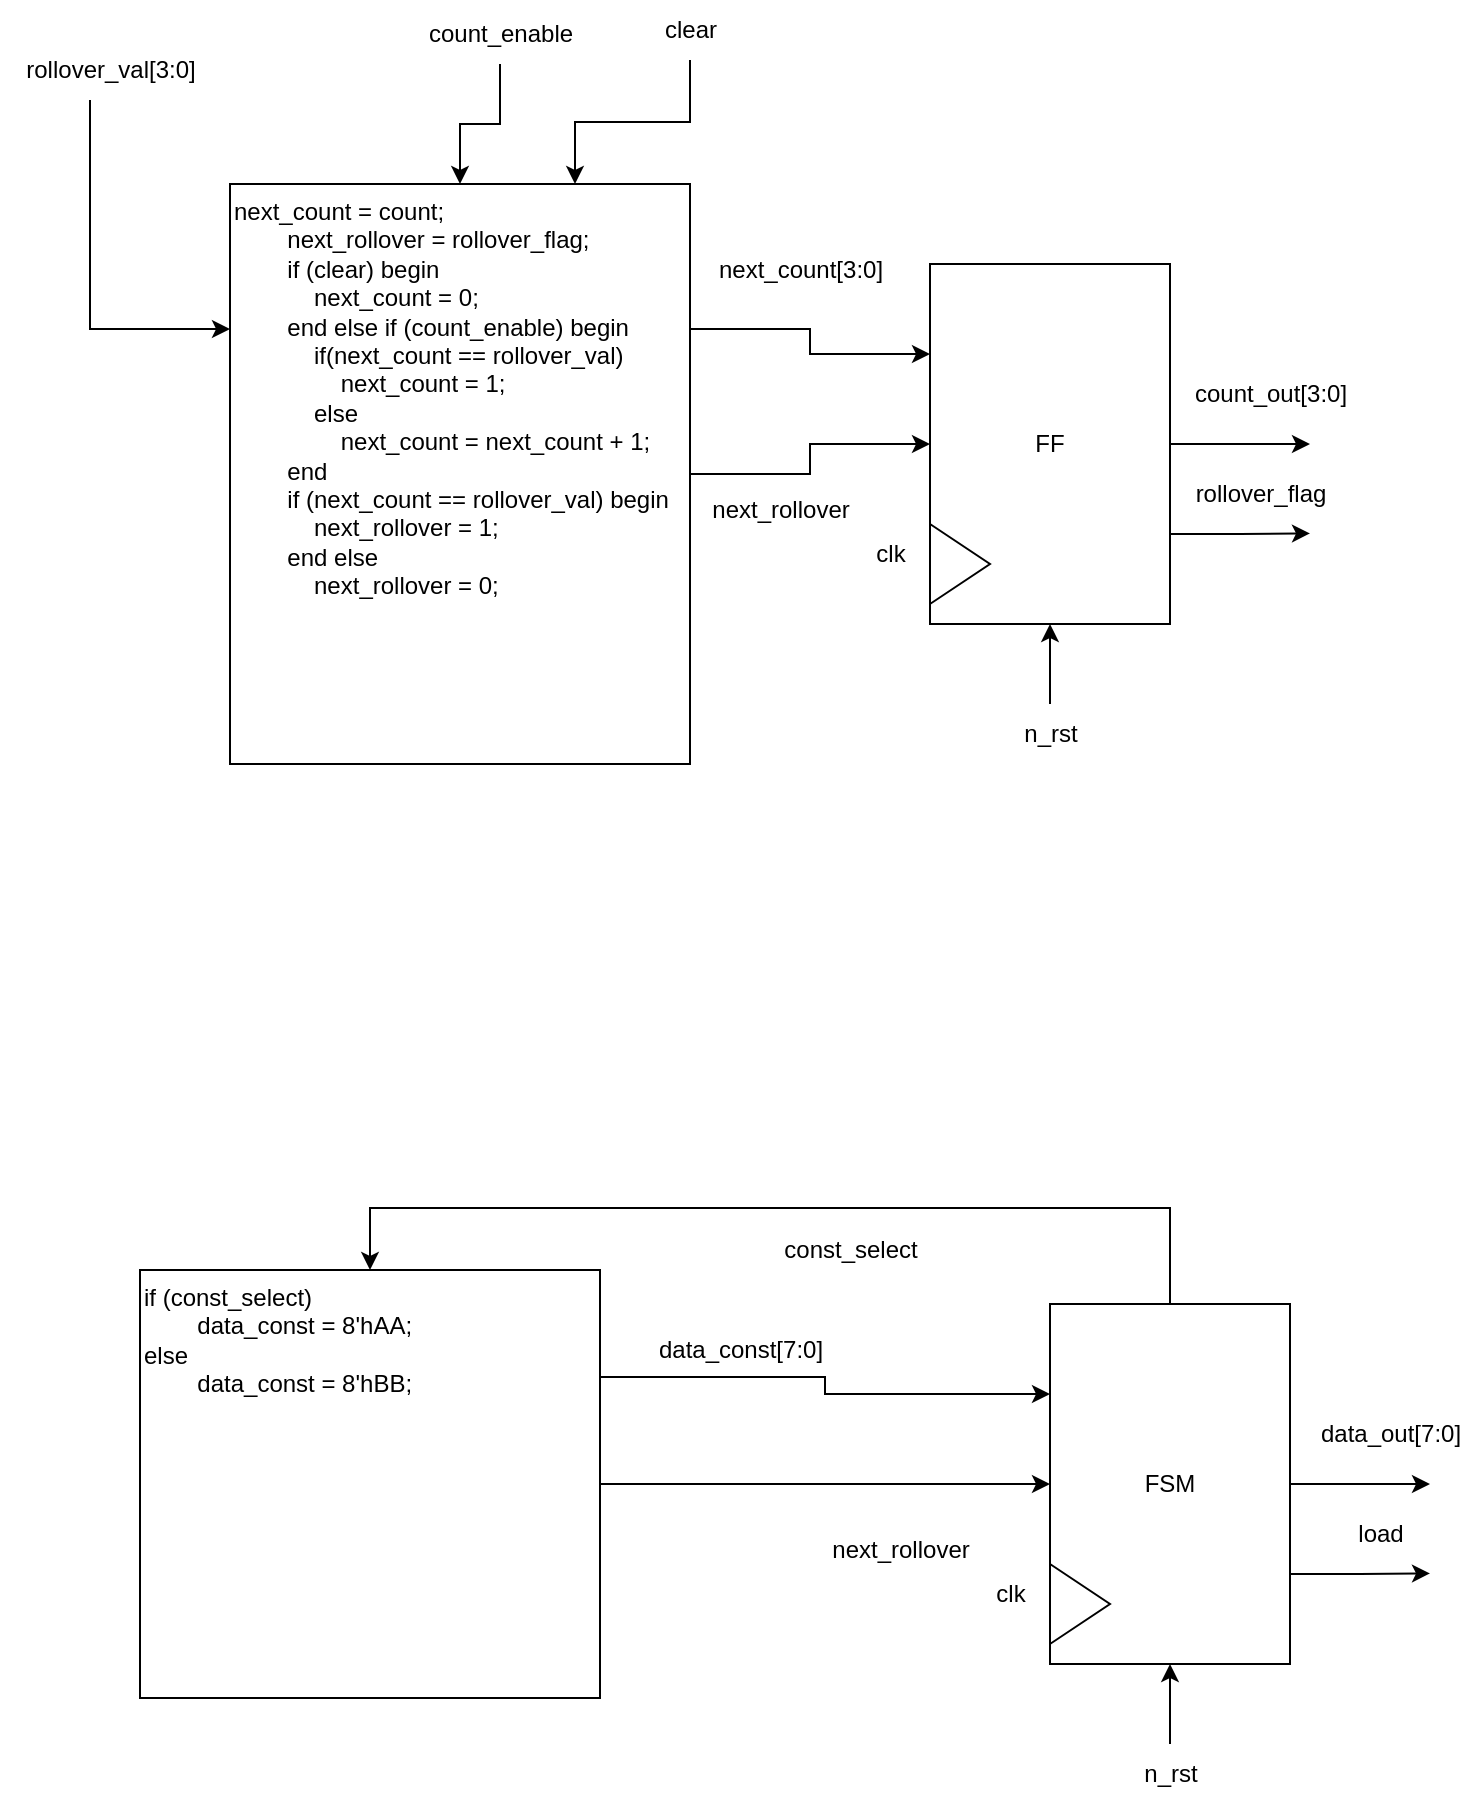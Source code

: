 <mxfile version="26.0.11">
  <diagram name="Page-1" id="50SsKfQvYK9gx2AvIsU-">
    <mxGraphModel dx="2037" dy="757" grid="1" gridSize="10" guides="1" tooltips="1" connect="1" arrows="1" fold="1" page="1" pageScale="1" pageWidth="850" pageHeight="1100" math="0" shadow="0">
      <root>
        <mxCell id="0" />
        <mxCell id="1" parent="0" />
        <mxCell id="jVFi4coA5AOTTtgQ4oSD-25" value="" style="group" vertex="1" connectable="0" parent="1">
          <mxGeometry y="60" width="685" height="382" as="geometry" />
        </mxCell>
        <mxCell id="jVFi4coA5AOTTtgQ4oSD-8" style="edgeStyle=orthogonalEdgeStyle;rounded=0;orthogonalLoop=1;jettySize=auto;html=1;entryX=0;entryY=0.25;entryDx=0;entryDy=0;exitX=1;exitY=0.25;exitDx=0;exitDy=0;" edge="1" parent="jVFi4coA5AOTTtgQ4oSD-25" source="jVFi4coA5AOTTtgQ4oSD-1" target="jVFi4coA5AOTTtgQ4oSD-3">
          <mxGeometry relative="1" as="geometry" />
        </mxCell>
        <mxCell id="jVFi4coA5AOTTtgQ4oSD-23" style="edgeStyle=orthogonalEdgeStyle;rounded=0;orthogonalLoop=1;jettySize=auto;html=1;exitX=1;exitY=0.5;exitDx=0;exitDy=0;entryX=0;entryY=0.5;entryDx=0;entryDy=0;" edge="1" parent="jVFi4coA5AOTTtgQ4oSD-25" source="jVFi4coA5AOTTtgQ4oSD-1" target="jVFi4coA5AOTTtgQ4oSD-3">
          <mxGeometry relative="1" as="geometry" />
        </mxCell>
        <mxCell id="jVFi4coA5AOTTtgQ4oSD-1" value="&lt;div&gt;next_count = count;&lt;/div&gt;&lt;div&gt;&amp;nbsp; &amp;nbsp; &amp;nbsp; &amp;nbsp; next_rollover = rollover_flag;&lt;/div&gt;&lt;div&gt;&amp;nbsp; &amp;nbsp; &amp;nbsp; &amp;nbsp; if (clear) begin&lt;/div&gt;&lt;div&gt;&amp;nbsp; &amp;nbsp; &amp;nbsp; &amp;nbsp; &amp;nbsp; &amp;nbsp; next_count = 0;&lt;/div&gt;&lt;div&gt;&amp;nbsp; &amp;nbsp; &amp;nbsp; &amp;nbsp; end else if (count_enable) begin&lt;/div&gt;&lt;div&gt;&amp;nbsp; &amp;nbsp; &amp;nbsp; &amp;nbsp; &amp;nbsp; &amp;nbsp; if(next_count == rollover_val)&lt;/div&gt;&lt;div&gt;&amp;nbsp; &amp;nbsp; &amp;nbsp; &amp;nbsp; &amp;nbsp; &amp;nbsp; &amp;nbsp; &amp;nbsp; next_count = 1;&amp;nbsp;&lt;/div&gt;&lt;div&gt;&amp;nbsp; &amp;nbsp; &amp;nbsp; &amp;nbsp; &amp;nbsp; &amp;nbsp; else&amp;nbsp;&lt;/div&gt;&lt;div&gt;&amp;nbsp; &amp;nbsp; &amp;nbsp; &amp;nbsp; &amp;nbsp; &amp;nbsp; &amp;nbsp; &amp;nbsp; next_count = next_count + 1;&lt;/div&gt;&lt;div&gt;&amp;nbsp; &amp;nbsp; &amp;nbsp; &amp;nbsp; end&lt;/div&gt;&lt;div&gt;&amp;nbsp; &amp;nbsp; &amp;nbsp; &amp;nbsp; if (next_count == rollover_val) begin&lt;/div&gt;&lt;div&gt;&amp;nbsp; &amp;nbsp; &amp;nbsp; &amp;nbsp; &amp;nbsp; &amp;nbsp; next_rollover = 1;&lt;/div&gt;&lt;div&gt;&amp;nbsp; &amp;nbsp; &amp;nbsp; &amp;nbsp; end else&lt;/div&gt;&lt;div&gt;&amp;nbsp; &amp;nbsp; &amp;nbsp; &amp;nbsp; &amp;nbsp; &amp;nbsp; next_rollover = 0;&lt;/div&gt;" style="rounded=0;whiteSpace=wrap;html=1;align=left;verticalAlign=top;" vertex="1" parent="jVFi4coA5AOTTtgQ4oSD-25">
          <mxGeometry x="115" y="92" width="230" height="290" as="geometry" />
        </mxCell>
        <mxCell id="jVFi4coA5AOTTtgQ4oSD-5" value="" style="group" vertex="1" connectable="0" parent="jVFi4coA5AOTTtgQ4oSD-25">
          <mxGeometry x="465" y="132" width="120" height="180" as="geometry" />
        </mxCell>
        <mxCell id="jVFi4coA5AOTTtgQ4oSD-6" style="edgeStyle=orthogonalEdgeStyle;rounded=0;orthogonalLoop=1;jettySize=auto;html=1;" edge="1" parent="jVFi4coA5AOTTtgQ4oSD-5" source="jVFi4coA5AOTTtgQ4oSD-3">
          <mxGeometry relative="1" as="geometry">
            <mxPoint x="190" y="90" as="targetPoint" />
          </mxGeometry>
        </mxCell>
        <mxCell id="jVFi4coA5AOTTtgQ4oSD-13" style="edgeStyle=orthogonalEdgeStyle;rounded=0;orthogonalLoop=1;jettySize=auto;html=1;exitX=1;exitY=0.75;exitDx=0;exitDy=0;" edge="1" parent="jVFi4coA5AOTTtgQ4oSD-5" source="jVFi4coA5AOTTtgQ4oSD-3">
          <mxGeometry relative="1" as="geometry">
            <mxPoint x="190" y="134.724" as="targetPoint" />
          </mxGeometry>
        </mxCell>
        <mxCell id="jVFi4coA5AOTTtgQ4oSD-3" value="FF" style="rounded=0;whiteSpace=wrap;html=1;" vertex="1" parent="jVFi4coA5AOTTtgQ4oSD-5">
          <mxGeometry width="120" height="180" as="geometry" />
        </mxCell>
        <mxCell id="jVFi4coA5AOTTtgQ4oSD-4" value="" style="triangle;whiteSpace=wrap;html=1;" vertex="1" parent="jVFi4coA5AOTTtgQ4oSD-5">
          <mxGeometry y="130" width="30" height="40" as="geometry" />
        </mxCell>
        <mxCell id="jVFi4coA5AOTTtgQ4oSD-7" value="count_out[3:0]" style="text;html=1;align=center;verticalAlign=middle;resizable=0;points=[];autosize=1;strokeColor=none;fillColor=none;" vertex="1" parent="jVFi4coA5AOTTtgQ4oSD-25">
          <mxGeometry x="585" y="182" width="100" height="30" as="geometry" />
        </mxCell>
        <mxCell id="jVFi4coA5AOTTtgQ4oSD-9" value="next_count[3:0]" style="text;html=1;align=center;verticalAlign=middle;resizable=0;points=[];autosize=1;strokeColor=none;fillColor=none;" vertex="1" parent="jVFi4coA5AOTTtgQ4oSD-25">
          <mxGeometry x="345" y="120" width="110" height="30" as="geometry" />
        </mxCell>
        <mxCell id="jVFi4coA5AOTTtgQ4oSD-10" value="clk" style="text;html=1;align=center;verticalAlign=middle;resizable=0;points=[];autosize=1;strokeColor=none;fillColor=none;" vertex="1" parent="jVFi4coA5AOTTtgQ4oSD-25">
          <mxGeometry x="425" y="262" width="40" height="30" as="geometry" />
        </mxCell>
        <mxCell id="jVFi4coA5AOTTtgQ4oSD-12" style="edgeStyle=orthogonalEdgeStyle;rounded=0;orthogonalLoop=1;jettySize=auto;html=1;entryX=0.5;entryY=1;entryDx=0;entryDy=0;" edge="1" parent="jVFi4coA5AOTTtgQ4oSD-25" source="jVFi4coA5AOTTtgQ4oSD-11" target="jVFi4coA5AOTTtgQ4oSD-3">
          <mxGeometry relative="1" as="geometry" />
        </mxCell>
        <mxCell id="jVFi4coA5AOTTtgQ4oSD-11" value="n_rst" style="text;html=1;align=center;verticalAlign=middle;resizable=0;points=[];autosize=1;strokeColor=none;fillColor=none;" vertex="1" parent="jVFi4coA5AOTTtgQ4oSD-25">
          <mxGeometry x="500" y="352" width="50" height="30" as="geometry" />
        </mxCell>
        <mxCell id="jVFi4coA5AOTTtgQ4oSD-14" value="rollover_flag" style="text;html=1;align=center;verticalAlign=middle;resizable=0;points=[];autosize=1;strokeColor=none;fillColor=none;" vertex="1" parent="jVFi4coA5AOTTtgQ4oSD-25">
          <mxGeometry x="585" y="232" width="90" height="30" as="geometry" />
        </mxCell>
        <mxCell id="jVFi4coA5AOTTtgQ4oSD-16" style="edgeStyle=orthogonalEdgeStyle;rounded=0;orthogonalLoop=1;jettySize=auto;html=1;entryX=0.5;entryY=0;entryDx=0;entryDy=0;" edge="1" parent="jVFi4coA5AOTTtgQ4oSD-25" source="jVFi4coA5AOTTtgQ4oSD-15" target="jVFi4coA5AOTTtgQ4oSD-1">
          <mxGeometry relative="1" as="geometry" />
        </mxCell>
        <mxCell id="jVFi4coA5AOTTtgQ4oSD-15" value="count_enable" style="text;html=1;align=center;verticalAlign=middle;resizable=0;points=[];autosize=1;strokeColor=none;fillColor=none;" vertex="1" parent="jVFi4coA5AOTTtgQ4oSD-25">
          <mxGeometry x="200" y="2" width="100" height="30" as="geometry" />
        </mxCell>
        <mxCell id="jVFi4coA5AOTTtgQ4oSD-18" style="edgeStyle=orthogonalEdgeStyle;rounded=0;orthogonalLoop=1;jettySize=auto;html=1;entryX=0.75;entryY=0;entryDx=0;entryDy=0;" edge="1" parent="jVFi4coA5AOTTtgQ4oSD-25" source="jVFi4coA5AOTTtgQ4oSD-17" target="jVFi4coA5AOTTtgQ4oSD-1">
          <mxGeometry relative="1" as="geometry" />
        </mxCell>
        <mxCell id="jVFi4coA5AOTTtgQ4oSD-17" value="clear" style="text;html=1;align=center;verticalAlign=middle;resizable=0;points=[];autosize=1;strokeColor=none;fillColor=none;" vertex="1" parent="jVFi4coA5AOTTtgQ4oSD-25">
          <mxGeometry x="320" width="50" height="30" as="geometry" />
        </mxCell>
        <mxCell id="jVFi4coA5AOTTtgQ4oSD-20" style="edgeStyle=orthogonalEdgeStyle;rounded=0;orthogonalLoop=1;jettySize=auto;html=1;entryX=0;entryY=0.25;entryDx=0;entryDy=0;" edge="1" parent="jVFi4coA5AOTTtgQ4oSD-25" source="jVFi4coA5AOTTtgQ4oSD-19" target="jVFi4coA5AOTTtgQ4oSD-1">
          <mxGeometry relative="1" as="geometry">
            <Array as="points">
              <mxPoint x="45" y="165" />
            </Array>
          </mxGeometry>
        </mxCell>
        <mxCell id="jVFi4coA5AOTTtgQ4oSD-19" value="rollover_val[3:0]" style="text;html=1;align=center;verticalAlign=middle;resizable=0;points=[];autosize=1;strokeColor=none;fillColor=none;" vertex="1" parent="jVFi4coA5AOTTtgQ4oSD-25">
          <mxGeometry y="20" width="110" height="30" as="geometry" />
        </mxCell>
        <mxCell id="jVFi4coA5AOTTtgQ4oSD-24" value="next_rollover" style="text;html=1;align=center;verticalAlign=middle;resizable=0;points=[];autosize=1;strokeColor=none;fillColor=none;" vertex="1" parent="jVFi4coA5AOTTtgQ4oSD-25">
          <mxGeometry x="345" y="240" width="90" height="30" as="geometry" />
        </mxCell>
        <mxCell id="jVFi4coA5AOTTtgQ4oSD-27" style="edgeStyle=orthogonalEdgeStyle;rounded=0;orthogonalLoop=1;jettySize=auto;html=1;entryX=0;entryY=0.25;entryDx=0;entryDy=0;exitX=1;exitY=0.25;exitDx=0;exitDy=0;" edge="1" parent="1" source="jVFi4coA5AOTTtgQ4oSD-29" target="jVFi4coA5AOTTtgQ4oSD-33">
          <mxGeometry relative="1" as="geometry" />
        </mxCell>
        <mxCell id="jVFi4coA5AOTTtgQ4oSD-28" style="edgeStyle=orthogonalEdgeStyle;rounded=0;orthogonalLoop=1;jettySize=auto;html=1;exitX=1;exitY=0.5;exitDx=0;exitDy=0;entryX=0;entryY=0.5;entryDx=0;entryDy=0;" edge="1" parent="1" source="jVFi4coA5AOTTtgQ4oSD-29" target="jVFi4coA5AOTTtgQ4oSD-33">
          <mxGeometry relative="1" as="geometry" />
        </mxCell>
        <mxCell id="jVFi4coA5AOTTtgQ4oSD-29" value="&lt;div&gt;if (const_select)&lt;/div&gt;&lt;div&gt;&lt;span style=&quot;white-space: pre;&quot;&gt;&#x9;&lt;/span&gt;data_const = 8&#39;hAA;&lt;br&gt;&lt;/div&gt;&lt;div&gt;else&lt;/div&gt;&lt;div&gt;&lt;span style=&quot;white-space: pre;&quot;&gt;&#x9;&lt;/span&gt;data_const = 8&#39;hBB;&lt;br&gt;&lt;/div&gt;" style="rounded=0;whiteSpace=wrap;html=1;align=left;verticalAlign=top;" vertex="1" parent="1">
          <mxGeometry x="70" y="695" width="230" height="214" as="geometry" />
        </mxCell>
        <mxCell id="jVFi4coA5AOTTtgQ4oSD-30" value="" style="group" vertex="1" connectable="0" parent="1">
          <mxGeometry x="525" y="712" width="120" height="180" as="geometry" />
        </mxCell>
        <mxCell id="jVFi4coA5AOTTtgQ4oSD-31" style="edgeStyle=orthogonalEdgeStyle;rounded=0;orthogonalLoop=1;jettySize=auto;html=1;" edge="1" parent="jVFi4coA5AOTTtgQ4oSD-30" source="jVFi4coA5AOTTtgQ4oSD-33">
          <mxGeometry relative="1" as="geometry">
            <mxPoint x="190" y="90" as="targetPoint" />
          </mxGeometry>
        </mxCell>
        <mxCell id="jVFi4coA5AOTTtgQ4oSD-32" style="edgeStyle=orthogonalEdgeStyle;rounded=0;orthogonalLoop=1;jettySize=auto;html=1;exitX=1;exitY=0.75;exitDx=0;exitDy=0;" edge="1" parent="jVFi4coA5AOTTtgQ4oSD-30" source="jVFi4coA5AOTTtgQ4oSD-33">
          <mxGeometry relative="1" as="geometry">
            <mxPoint x="190" y="134.724" as="targetPoint" />
          </mxGeometry>
        </mxCell>
        <mxCell id="jVFi4coA5AOTTtgQ4oSD-33" value="FSM" style="rounded=0;whiteSpace=wrap;html=1;" vertex="1" parent="jVFi4coA5AOTTtgQ4oSD-30">
          <mxGeometry width="120" height="180" as="geometry" />
        </mxCell>
        <mxCell id="jVFi4coA5AOTTtgQ4oSD-34" value="" style="triangle;whiteSpace=wrap;html=1;" vertex="1" parent="jVFi4coA5AOTTtgQ4oSD-30">
          <mxGeometry y="130" width="30" height="40" as="geometry" />
        </mxCell>
        <mxCell id="jVFi4coA5AOTTtgQ4oSD-35" value="data_out[7:0]" style="text;html=1;align=center;verticalAlign=middle;resizable=0;points=[];autosize=1;strokeColor=none;fillColor=none;" vertex="1" parent="1">
          <mxGeometry x="650" y="762" width="90" height="30" as="geometry" />
        </mxCell>
        <mxCell id="jVFi4coA5AOTTtgQ4oSD-36" value="data_const[7:0]" style="text;html=1;align=center;verticalAlign=middle;resizable=0;points=[];autosize=1;strokeColor=none;fillColor=none;" vertex="1" parent="1">
          <mxGeometry x="315" y="720" width="110" height="30" as="geometry" />
        </mxCell>
        <mxCell id="jVFi4coA5AOTTtgQ4oSD-37" value="clk" style="text;html=1;align=center;verticalAlign=middle;resizable=0;points=[];autosize=1;strokeColor=none;fillColor=none;" vertex="1" parent="1">
          <mxGeometry x="485" y="842" width="40" height="30" as="geometry" />
        </mxCell>
        <mxCell id="jVFi4coA5AOTTtgQ4oSD-38" style="edgeStyle=orthogonalEdgeStyle;rounded=0;orthogonalLoop=1;jettySize=auto;html=1;entryX=0.5;entryY=1;entryDx=0;entryDy=0;" edge="1" parent="1" source="jVFi4coA5AOTTtgQ4oSD-39" target="jVFi4coA5AOTTtgQ4oSD-33">
          <mxGeometry relative="1" as="geometry" />
        </mxCell>
        <mxCell id="jVFi4coA5AOTTtgQ4oSD-39" value="n_rst" style="text;html=1;align=center;verticalAlign=middle;resizable=0;points=[];autosize=1;strokeColor=none;fillColor=none;" vertex="1" parent="1">
          <mxGeometry x="560" y="932" width="50" height="30" as="geometry" />
        </mxCell>
        <mxCell id="jVFi4coA5AOTTtgQ4oSD-40" value="load" style="text;html=1;align=center;verticalAlign=middle;resizable=0;points=[];autosize=1;strokeColor=none;fillColor=none;" vertex="1" parent="1">
          <mxGeometry x="665" y="812" width="50" height="30" as="geometry" />
        </mxCell>
        <mxCell id="jVFi4coA5AOTTtgQ4oSD-47" value="next_rollover" style="text;html=1;align=center;verticalAlign=middle;resizable=0;points=[];autosize=1;strokeColor=none;fillColor=none;" vertex="1" parent="1">
          <mxGeometry x="405" y="820" width="90" height="30" as="geometry" />
        </mxCell>
        <mxCell id="jVFi4coA5AOTTtgQ4oSD-48" style="edgeStyle=orthogonalEdgeStyle;rounded=0;orthogonalLoop=1;jettySize=auto;html=1;entryX=0.5;entryY=0;entryDx=0;entryDy=0;" edge="1" parent="1" source="jVFi4coA5AOTTtgQ4oSD-33" target="jVFi4coA5AOTTtgQ4oSD-29">
          <mxGeometry relative="1" as="geometry">
            <Array as="points">
              <mxPoint x="585" y="664" />
              <mxPoint x="185" y="664" />
            </Array>
          </mxGeometry>
        </mxCell>
        <mxCell id="jVFi4coA5AOTTtgQ4oSD-49" value="const_select" style="text;html=1;align=center;verticalAlign=middle;resizable=0;points=[];autosize=1;strokeColor=none;fillColor=none;" vertex="1" parent="1">
          <mxGeometry x="380" y="670" width="90" height="30" as="geometry" />
        </mxCell>
      </root>
    </mxGraphModel>
  </diagram>
</mxfile>

